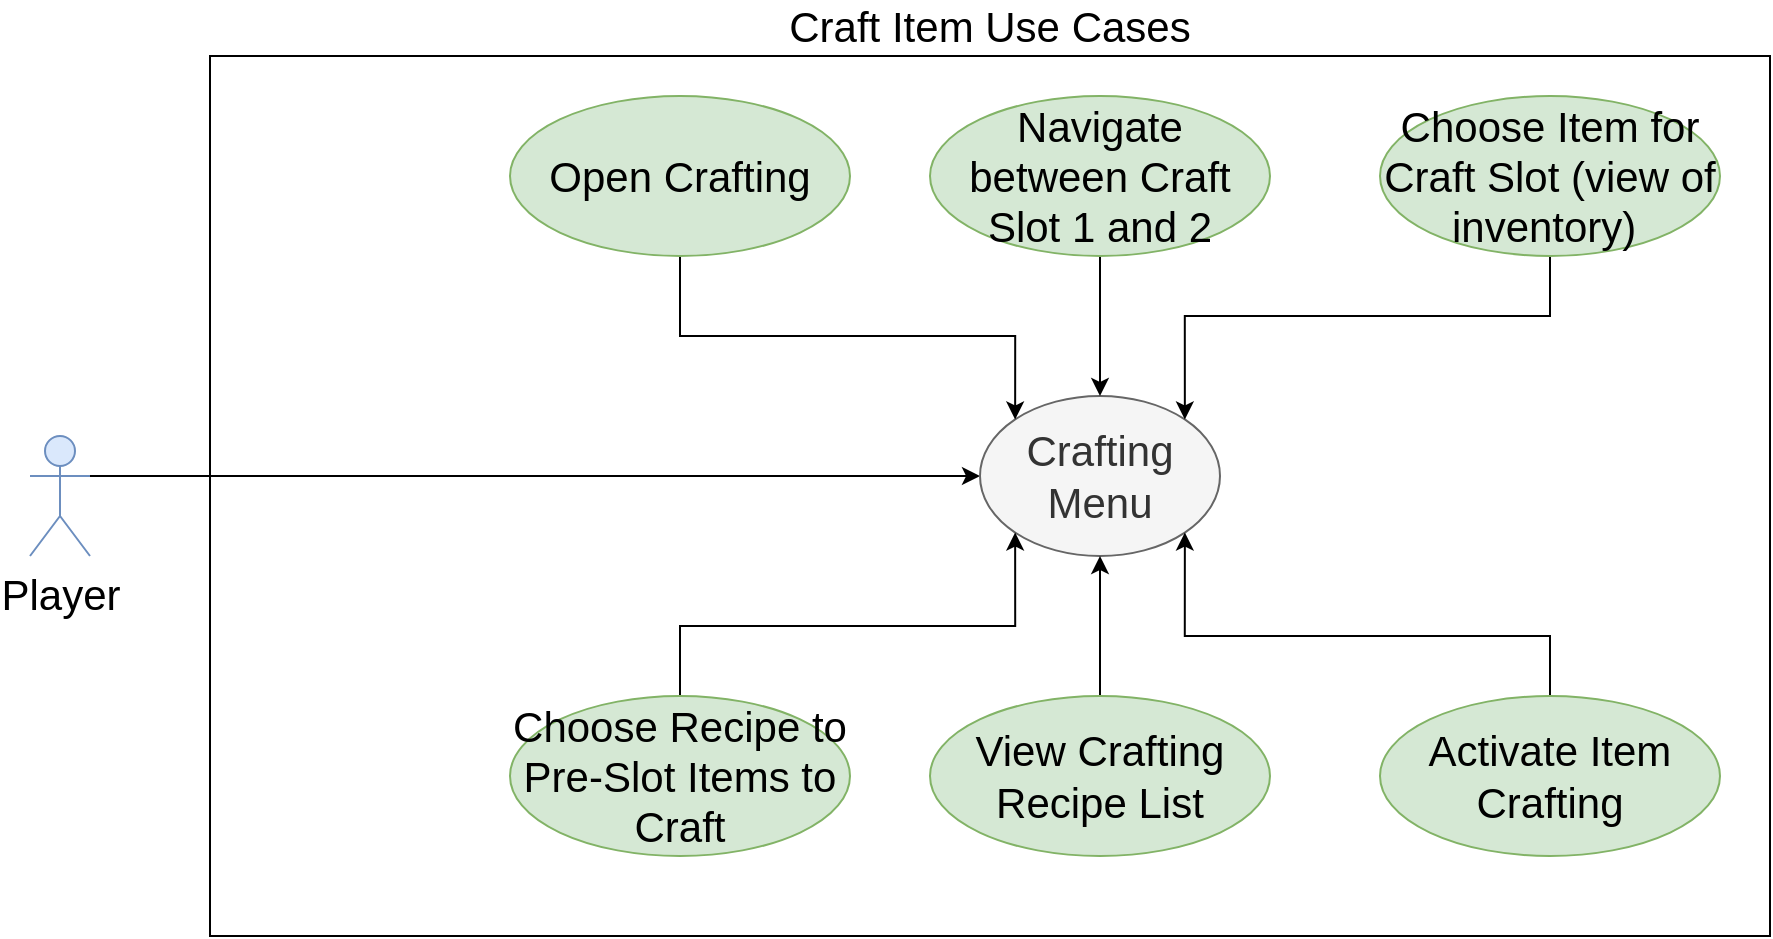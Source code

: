 <mxfile version="13.6.9" type="google"><diagram id="Un3lnvbX3PJ8jCtmw02q" name="Page-1"><mxGraphModel dx="1422" dy="713" grid="1" gridSize="10" guides="1" tooltips="1" connect="1" arrows="1" fold="1" page="1" pageScale="1" pageWidth="850" pageHeight="1100" math="0" shadow="0"><root><mxCell id="0"/><mxCell id="1" parent="0"/><mxCell id="v_QrsMh10wvFZ7hn5J_0-1" value="Craft Item Use Cases" style="rounded=0;whiteSpace=wrap;html=1;labelPosition=center;verticalLabelPosition=top;align=center;verticalAlign=bottom;fontSize=21;" parent="1" vertex="1"><mxGeometry x="140" y="200" width="780" height="440" as="geometry"/></mxCell><mxCell id="v_QrsMh10wvFZ7hn5J_0-5" style="edgeStyle=orthogonalEdgeStyle;rounded=0;orthogonalLoop=1;jettySize=auto;html=1;exitX=1;exitY=0.333;exitDx=0;exitDy=0;exitPerimeter=0;entryX=0;entryY=0.5;entryDx=0;entryDy=0;fontSize=21;" parent="1" source="v_QrsMh10wvFZ7hn5J_0-2" target="v_QrsMh10wvFZ7hn5J_0-4" edge="1"><mxGeometry relative="1" as="geometry"/></mxCell><mxCell id="v_QrsMh10wvFZ7hn5J_0-2" value="Player" style="shape=umlActor;verticalLabelPosition=bottom;verticalAlign=top;html=1;fontSize=21;fillColor=#dae8fc;strokeColor=#6c8ebf;" parent="1" vertex="1"><mxGeometry x="50" y="390" width="30" height="60" as="geometry"/></mxCell><mxCell id="v_QrsMh10wvFZ7hn5J_0-4" value="Crafting&lt;br&gt;Menu" style="ellipse;whiteSpace=wrap;html=1;fontSize=21;fillColor=#f5f5f5;strokeColor=#666666;fontColor=#333333;" parent="1" vertex="1"><mxGeometry x="525" y="370" width="120" height="80" as="geometry"/></mxCell><mxCell id="v_QrsMh10wvFZ7hn5J_0-13" style="edgeStyle=orthogonalEdgeStyle;rounded=0;orthogonalLoop=1;jettySize=auto;html=1;exitX=0.5;exitY=1;exitDx=0;exitDy=0;entryX=0.5;entryY=0;entryDx=0;entryDy=0;fontSize=21;" parent="1" source="v_QrsMh10wvFZ7hn5J_0-7" target="v_QrsMh10wvFZ7hn5J_0-4" edge="1"><mxGeometry relative="1" as="geometry"/></mxCell><mxCell id="v_QrsMh10wvFZ7hn5J_0-7" value="Navigate between Craft Slot 1 and 2" style="ellipse;whiteSpace=wrap;html=1;fontSize=21;fillColor=#d5e8d4;strokeColor=#82b366;" parent="1" vertex="1"><mxGeometry x="500" y="220" width="170" height="80" as="geometry"/></mxCell><mxCell id="v_QrsMh10wvFZ7hn5J_0-16" style="edgeStyle=orthogonalEdgeStyle;rounded=0;orthogonalLoop=1;jettySize=auto;html=1;exitX=0.5;exitY=0;exitDx=0;exitDy=0;entryX=1;entryY=1;entryDx=0;entryDy=0;fontSize=21;" parent="1" source="v_QrsMh10wvFZ7hn5J_0-8" target="v_QrsMh10wvFZ7hn5J_0-4" edge="1"><mxGeometry relative="1" as="geometry"><Array as="points"><mxPoint x="810" y="490"/><mxPoint x="627" y="490"/></Array></mxGeometry></mxCell><mxCell id="v_QrsMh10wvFZ7hn5J_0-8" value="&lt;span&gt;Activate Item Crafting&lt;/span&gt;" style="ellipse;whiteSpace=wrap;html=1;fontSize=21;fillColor=#d5e8d4;strokeColor=#82b366;" parent="1" vertex="1"><mxGeometry x="725" y="520" width="170" height="80" as="geometry"/></mxCell><mxCell id="v_QrsMh10wvFZ7hn5J_0-14" style="edgeStyle=orthogonalEdgeStyle;rounded=0;orthogonalLoop=1;jettySize=auto;html=1;exitX=0.5;exitY=1;exitDx=0;exitDy=0;entryX=1;entryY=0;entryDx=0;entryDy=0;fontSize=21;" parent="1" source="v_QrsMh10wvFZ7hn5J_0-9" target="v_QrsMh10wvFZ7hn5J_0-4" edge="1"><mxGeometry relative="1" as="geometry"><Array as="points"><mxPoint x="810" y="330"/><mxPoint x="627" y="330"/></Array></mxGeometry></mxCell><mxCell id="v_QrsMh10wvFZ7hn5J_0-9" value="Choose Item for Craft Slot (view of inventory)&amp;nbsp;" style="ellipse;whiteSpace=wrap;html=1;fontSize=21;fillColor=#d5e8d4;strokeColor=#82b366;" parent="1" vertex="1"><mxGeometry x="725" y="220" width="170" height="80" as="geometry"/></mxCell><mxCell id="v_QrsMh10wvFZ7hn5J_0-12" style="edgeStyle=orthogonalEdgeStyle;rounded=0;orthogonalLoop=1;jettySize=auto;html=1;exitX=0.5;exitY=0;exitDx=0;exitDy=0;entryX=0.5;entryY=1;entryDx=0;entryDy=0;fontSize=21;" parent="1" source="v_QrsMh10wvFZ7hn5J_0-10" target="v_QrsMh10wvFZ7hn5J_0-4" edge="1"><mxGeometry relative="1" as="geometry"/></mxCell><mxCell id="v_QrsMh10wvFZ7hn5J_0-10" value="&lt;span&gt;View Crafting Recipe List&lt;/span&gt;" style="ellipse;whiteSpace=wrap;html=1;fontSize=21;fillColor=#d5e8d4;strokeColor=#82b366;" parent="1" vertex="1"><mxGeometry x="500" y="520" width="170" height="80" as="geometry"/></mxCell><mxCell id="v_QrsMh10wvFZ7hn5J_0-18" style="edgeStyle=orthogonalEdgeStyle;rounded=0;orthogonalLoop=1;jettySize=auto;html=1;exitX=0.5;exitY=1;exitDx=0;exitDy=0;entryX=0;entryY=0;entryDx=0;entryDy=0;fontSize=21;" parent="1" source="v_QrsMh10wvFZ7hn5J_0-17" target="v_QrsMh10wvFZ7hn5J_0-4" edge="1"><mxGeometry relative="1" as="geometry"><Array as="points"><mxPoint x="375" y="340"/><mxPoint x="543" y="340"/></Array></mxGeometry></mxCell><mxCell id="v_QrsMh10wvFZ7hn5J_0-17" value="Open Crafting" style="ellipse;whiteSpace=wrap;html=1;fontSize=21;fillColor=#d5e8d4;strokeColor=#82b366;" parent="1" vertex="1"><mxGeometry x="290" y="220" width="170" height="80" as="geometry"/></mxCell><mxCell id="v_QrsMh10wvFZ7hn5J_0-20" style="edgeStyle=orthogonalEdgeStyle;rounded=0;orthogonalLoop=1;jettySize=auto;html=1;exitX=0.5;exitY=0;exitDx=0;exitDy=0;entryX=0;entryY=1;entryDx=0;entryDy=0;fontSize=21;" parent="1" source="v_QrsMh10wvFZ7hn5J_0-19" target="v_QrsMh10wvFZ7hn5J_0-4" edge="1"><mxGeometry relative="1" as="geometry"/></mxCell><mxCell id="v_QrsMh10wvFZ7hn5J_0-19" value="&lt;span&gt;Choose Recipe to Pre-Slot Items to Craft&lt;/span&gt;" style="ellipse;whiteSpace=wrap;html=1;fontSize=21;fillColor=#d5e8d4;strokeColor=#82b366;" parent="1" vertex="1"><mxGeometry x="290" y="520" width="170" height="80" as="geometry"/></mxCell></root></mxGraphModel></diagram></mxfile>